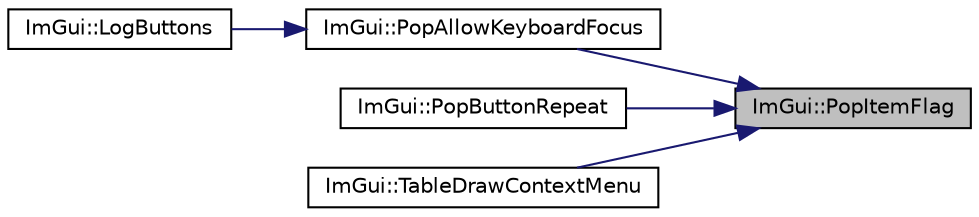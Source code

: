 digraph "ImGui::PopItemFlag"
{
 // LATEX_PDF_SIZE
  edge [fontname="Helvetica",fontsize="10",labelfontname="Helvetica",labelfontsize="10"];
  node [fontname="Helvetica",fontsize="10",shape=record];
  rankdir="RL";
  Node1 [label="ImGui::PopItemFlag",height=0.2,width=0.4,color="black", fillcolor="grey75", style="filled", fontcolor="black",tooltip=" "];
  Node1 -> Node2 [dir="back",color="midnightblue",fontsize="10",style="solid"];
  Node2 [label="ImGui::PopAllowKeyboardFocus",height=0.2,width=0.4,color="black", fillcolor="white", style="filled",URL="$namespace_im_gui.html#a017db69016de97685aec978e504dc96d",tooltip=" "];
  Node2 -> Node3 [dir="back",color="midnightblue",fontsize="10",style="solid"];
  Node3 [label="ImGui::LogButtons",height=0.2,width=0.4,color="black", fillcolor="white", style="filled",URL="$namespace_im_gui.html#a7bd295da4be19bab98262c76fcaeb4fb",tooltip=" "];
  Node1 -> Node4 [dir="back",color="midnightblue",fontsize="10",style="solid"];
  Node4 [label="ImGui::PopButtonRepeat",height=0.2,width=0.4,color="black", fillcolor="white", style="filled",URL="$namespace_im_gui.html#a0f883e8507be797ca8ba1448d2b9dbb0",tooltip=" "];
  Node1 -> Node5 [dir="back",color="midnightblue",fontsize="10",style="solid"];
  Node5 [label="ImGui::TableDrawContextMenu",height=0.2,width=0.4,color="black", fillcolor="white", style="filled",URL="$namespace_im_gui.html#add4b4da6cea17a33ebbe6b5a55d5fa16",tooltip=" "];
}
